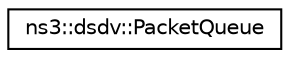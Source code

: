 digraph "Graphical Class Hierarchy"
{
 // LATEX_PDF_SIZE
  edge [fontname="Helvetica",fontsize="10",labelfontname="Helvetica",labelfontsize="10"];
  node [fontname="Helvetica",fontsize="10",shape=record];
  rankdir="LR";
  Node0 [label="ns3::dsdv::PacketQueue",height=0.2,width=0.4,color="black", fillcolor="white", style="filled",URL="$classns3_1_1dsdv_1_1_packet_queue.html",tooltip="DSDV Packet queue."];
}
